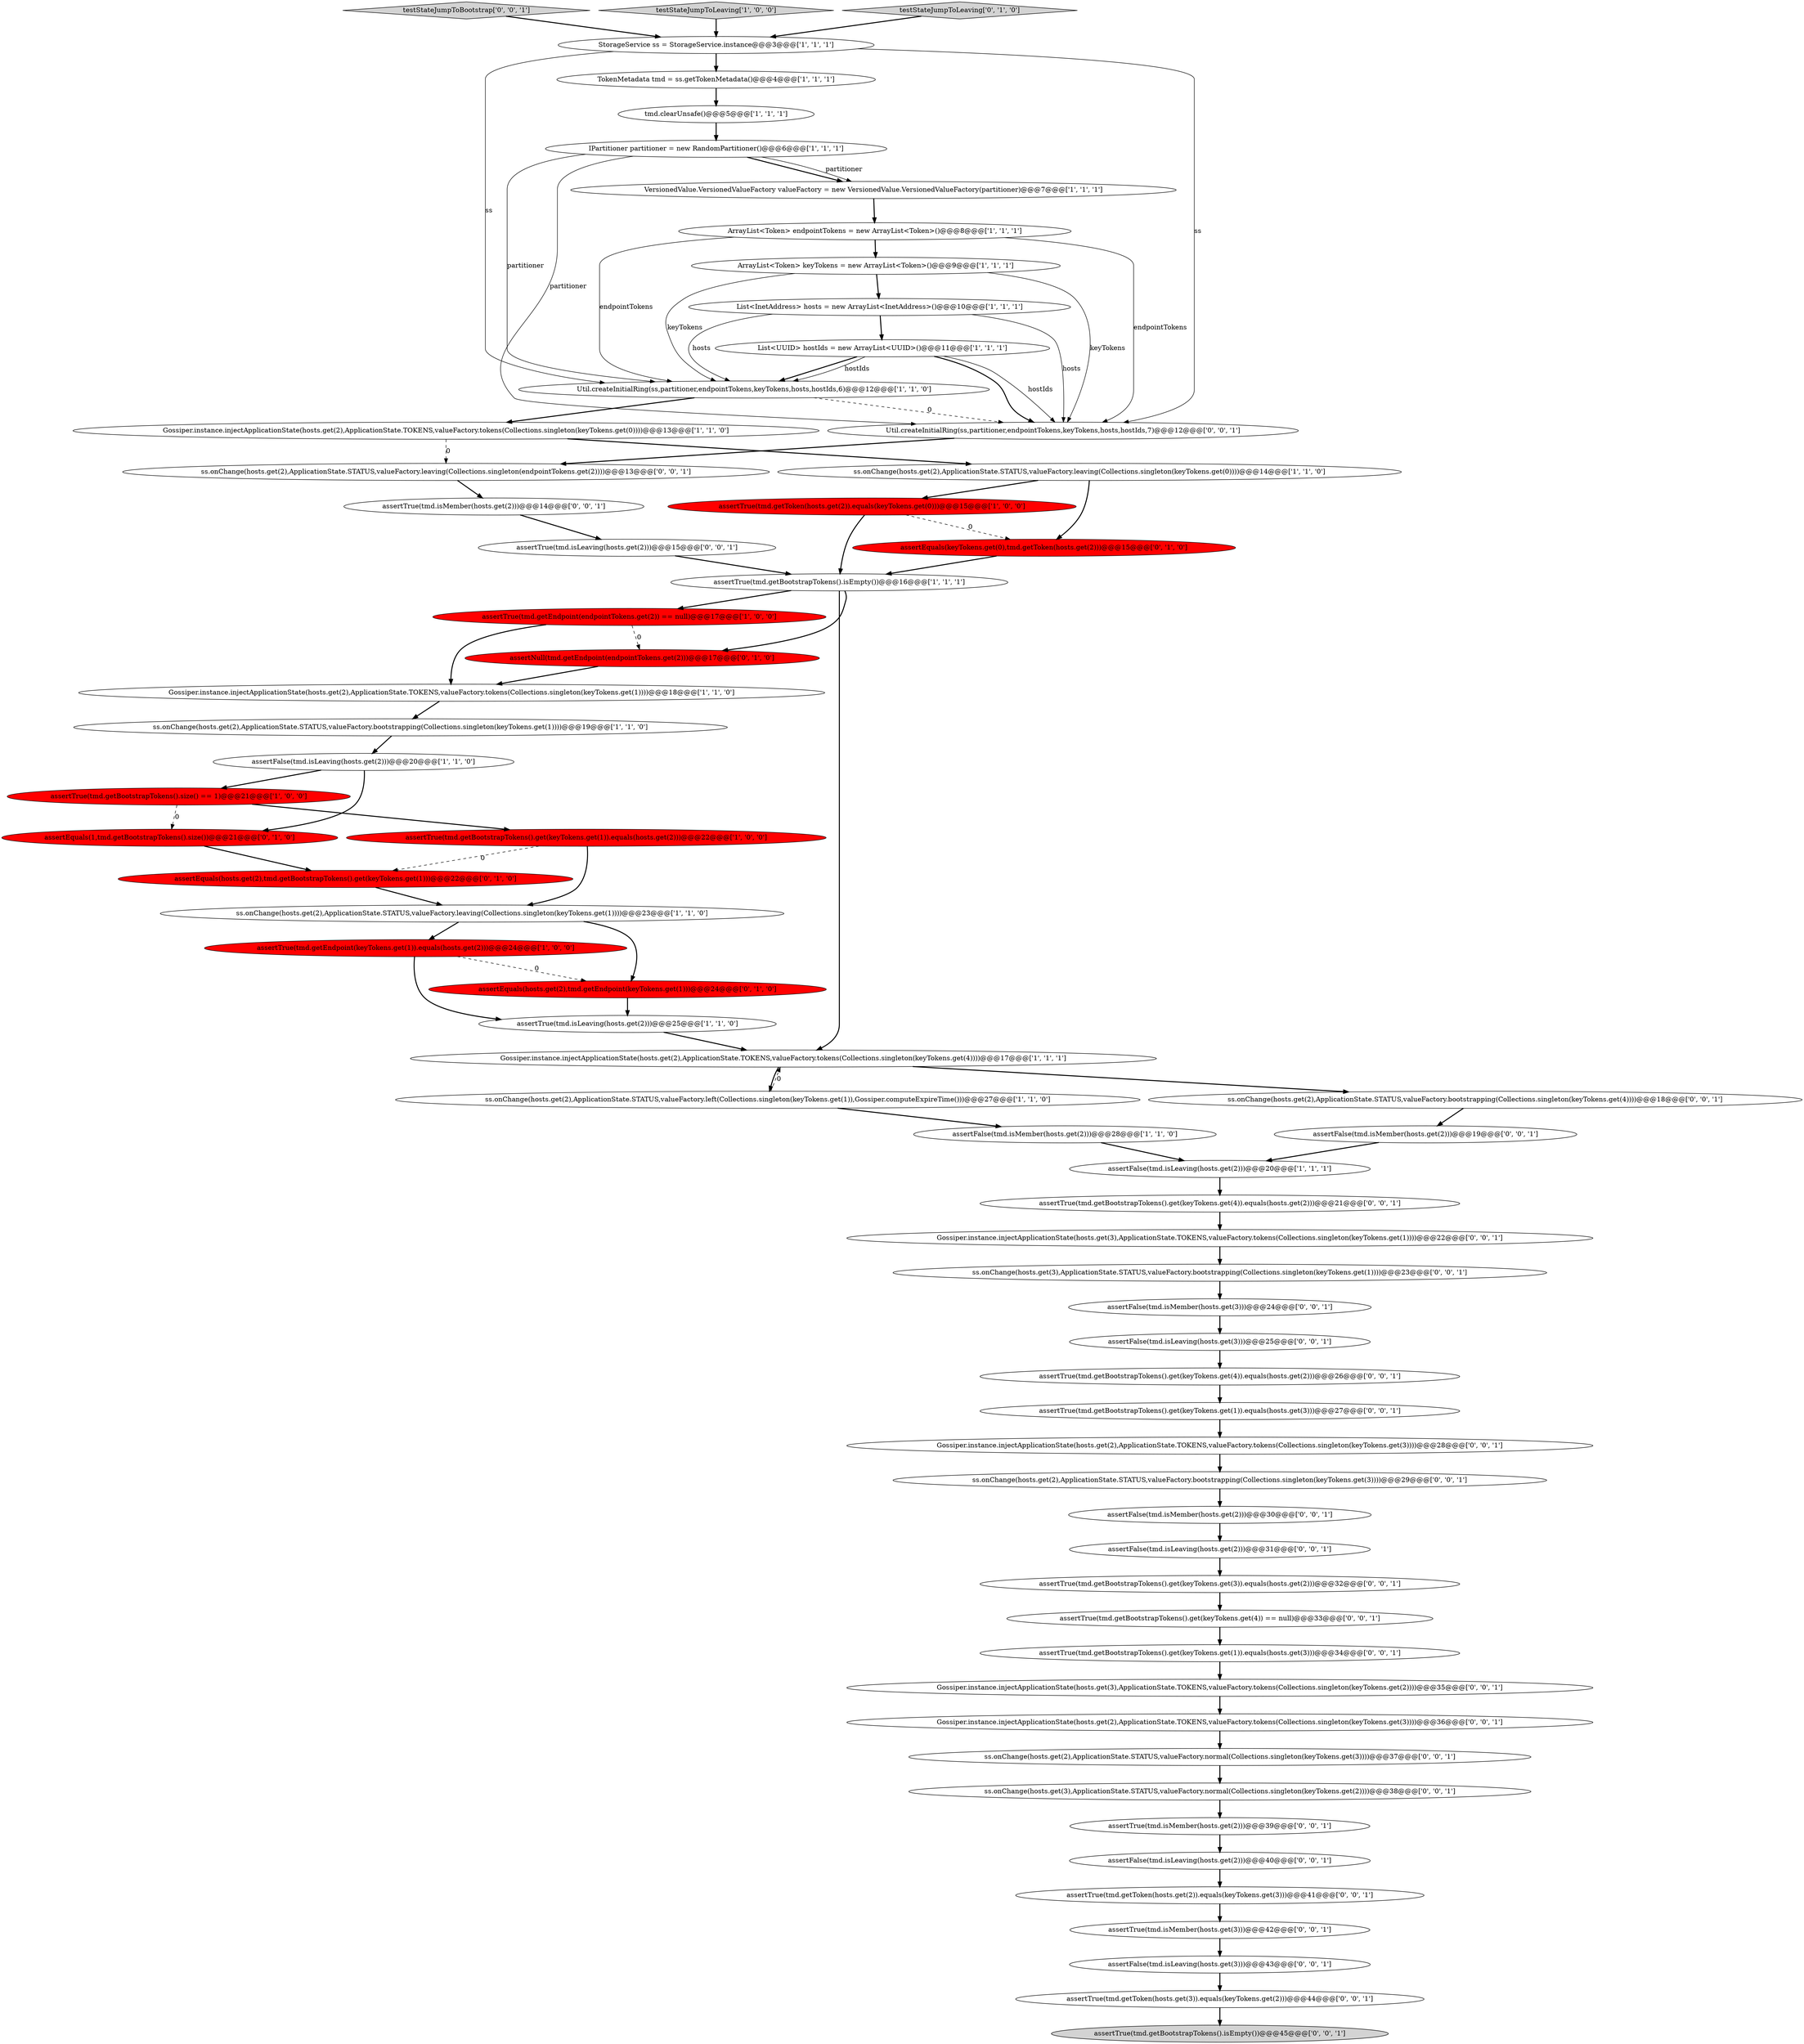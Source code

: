digraph {
8 [style = filled, label = "assertTrue(tmd.getBootstrapTokens().isEmpty())@@@16@@@['1', '1', '1']", fillcolor = white, shape = ellipse image = "AAA0AAABBB1BBB"];
22 [style = filled, label = "Gossiper.instance.injectApplicationState(hosts.get(2),ApplicationState.TOKENS,valueFactory.tokens(Collections.singleton(keyTokens.get(0))))@@@13@@@['1', '1', '0']", fillcolor = white, shape = ellipse image = "AAA0AAABBB1BBB"];
30 [style = filled, label = "assertEquals(hosts.get(2),tmd.getBootstrapTokens().get(keyTokens.get(1)))@@@22@@@['0', '1', '0']", fillcolor = red, shape = ellipse image = "AAA1AAABBB2BBB"];
1 [style = filled, label = "assertTrue(tmd.getBootstrapTokens().size() == 1)@@@21@@@['1', '0', '0']", fillcolor = red, shape = ellipse image = "AAA1AAABBB1BBB"];
43 [style = filled, label = "assertTrue(tmd.isMember(hosts.get(2)))@@@14@@@['0', '0', '1']", fillcolor = white, shape = ellipse image = "AAA0AAABBB3BBB"];
29 [style = filled, label = "assertEquals(1,tmd.getBootstrapTokens().size())@@@21@@@['0', '1', '0']", fillcolor = red, shape = ellipse image = "AAA1AAABBB2BBB"];
65 [style = filled, label = "assertTrue(tmd.getBootstrapTokens().get(keyTokens.get(4)).equals(hosts.get(2)))@@@21@@@['0', '0', '1']", fillcolor = white, shape = ellipse image = "AAA0AAABBB3BBB"];
0 [style = filled, label = "Util.createInitialRing(ss,partitioner,endpointTokens,keyTokens,hosts,hostIds,6)@@@12@@@['1', '1', '0']", fillcolor = white, shape = ellipse image = "AAA0AAABBB1BBB"];
52 [style = filled, label = "testStateJumpToBootstrap['0', '0', '1']", fillcolor = lightgray, shape = diamond image = "AAA0AAABBB3BBB"];
61 [style = filled, label = "Gossiper.instance.injectApplicationState(hosts.get(2),ApplicationState.TOKENS,valueFactory.tokens(Collections.singleton(keyTokens.get(3))))@@@28@@@['0', '0', '1']", fillcolor = white, shape = ellipse image = "AAA0AAABBB3BBB"];
4 [style = filled, label = "ss.onChange(hosts.get(2),ApplicationState.STATUS,valueFactory.left(Collections.singleton(keyTokens.get(1)),Gossiper.computeExpireTime()))@@@27@@@['1', '1', '0']", fillcolor = white, shape = ellipse image = "AAA0AAABBB1BBB"];
27 [style = filled, label = "ArrayList<Token> keyTokens = new ArrayList<Token>()@@@9@@@['1', '1', '1']", fillcolor = white, shape = ellipse image = "AAA0AAABBB1BBB"];
64 [style = filled, label = "assertTrue(tmd.getBootstrapTokens().get(keyTokens.get(4)).equals(hosts.get(2)))@@@26@@@['0', '0', '1']", fillcolor = white, shape = ellipse image = "AAA0AAABBB3BBB"];
3 [style = filled, label = "assertTrue(tmd.isLeaving(hosts.get(2)))@@@25@@@['1', '1', '0']", fillcolor = white, shape = ellipse image = "AAA0AAABBB1BBB"];
58 [style = filled, label = "assertTrue(tmd.getToken(hosts.get(3)).equals(keyTokens.get(2)))@@@44@@@['0', '0', '1']", fillcolor = white, shape = ellipse image = "AAA0AAABBB3BBB"];
44 [style = filled, label = "Gossiper.instance.injectApplicationState(hosts.get(2),ApplicationState.TOKENS,valueFactory.tokens(Collections.singleton(keyTokens.get(3))))@@@36@@@['0', '0', '1']", fillcolor = white, shape = ellipse image = "AAA0AAABBB3BBB"];
5 [style = filled, label = "List<UUID> hostIds = new ArrayList<UUID>()@@@11@@@['1', '1', '1']", fillcolor = white, shape = ellipse image = "AAA0AAABBB1BBB"];
12 [style = filled, label = "assertTrue(tmd.getEndpoint(endpointTokens.get(2)) == null)@@@17@@@['1', '0', '0']", fillcolor = red, shape = ellipse image = "AAA1AAABBB1BBB"];
56 [style = filled, label = "assertTrue(tmd.isLeaving(hosts.get(2)))@@@15@@@['0', '0', '1']", fillcolor = white, shape = ellipse image = "AAA0AAABBB3BBB"];
40 [style = filled, label = "ss.onChange(hosts.get(2),ApplicationState.STATUS,valueFactory.leaving(Collections.singleton(endpointTokens.get(2))))@@@13@@@['0', '0', '1']", fillcolor = white, shape = ellipse image = "AAA0AAABBB3BBB"];
42 [style = filled, label = "assertTrue(tmd.isMember(hosts.get(3)))@@@42@@@['0', '0', '1']", fillcolor = white, shape = ellipse image = "AAA0AAABBB3BBB"];
38 [style = filled, label = "Gossiper.instance.injectApplicationState(hosts.get(3),ApplicationState.TOKENS,valueFactory.tokens(Collections.singleton(keyTokens.get(2))))@@@35@@@['0', '0', '1']", fillcolor = white, shape = ellipse image = "AAA0AAABBB3BBB"];
50 [style = filled, label = "assertTrue(tmd.getBootstrapTokens().get(keyTokens.get(4)) == null)@@@33@@@['0', '0', '1']", fillcolor = white, shape = ellipse image = "AAA0AAABBB3BBB"];
19 [style = filled, label = "TokenMetadata tmd = ss.getTokenMetadata()@@@4@@@['1', '1', '1']", fillcolor = white, shape = ellipse image = "AAA0AAABBB1BBB"];
24 [style = filled, label = "ss.onChange(hosts.get(2),ApplicationState.STATUS,valueFactory.leaving(Collections.singleton(keyTokens.get(1))))@@@23@@@['1', '1', '0']", fillcolor = white, shape = ellipse image = "AAA0AAABBB1BBB"];
63 [style = filled, label = "assertFalse(tmd.isLeaving(hosts.get(3)))@@@25@@@['0', '0', '1']", fillcolor = white, shape = ellipse image = "AAA0AAABBB3BBB"];
25 [style = filled, label = "IPartitioner partitioner = new RandomPartitioner()@@@6@@@['1', '1', '1']", fillcolor = white, shape = ellipse image = "AAA0AAABBB1BBB"];
15 [style = filled, label = "assertTrue(tmd.getToken(hosts.get(2)).equals(keyTokens.get(0)))@@@15@@@['1', '0', '0']", fillcolor = red, shape = ellipse image = "AAA1AAABBB1BBB"];
37 [style = filled, label = "assertFalse(tmd.isMember(hosts.get(2)))@@@30@@@['0', '0', '1']", fillcolor = white, shape = ellipse image = "AAA0AAABBB3BBB"];
55 [style = filled, label = "assertFalse(tmd.isLeaving(hosts.get(3)))@@@43@@@['0', '0', '1']", fillcolor = white, shape = ellipse image = "AAA0AAABBB3BBB"];
47 [style = filled, label = "assertTrue(tmd.isMember(hosts.get(2)))@@@39@@@['0', '0', '1']", fillcolor = white, shape = ellipse image = "AAA0AAABBB3BBB"];
57 [style = filled, label = "Gossiper.instance.injectApplicationState(hosts.get(3),ApplicationState.TOKENS,valueFactory.tokens(Collections.singleton(keyTokens.get(1))))@@@22@@@['0', '0', '1']", fillcolor = white, shape = ellipse image = "AAA0AAABBB3BBB"];
21 [style = filled, label = "ss.onChange(hosts.get(2),ApplicationState.STATUS,valueFactory.bootstrapping(Collections.singleton(keyTokens.get(1))))@@@19@@@['1', '1', '0']", fillcolor = white, shape = ellipse image = "AAA0AAABBB1BBB"];
39 [style = filled, label = "assertTrue(tmd.getBootstrapTokens().get(keyTokens.get(1)).equals(hosts.get(3)))@@@27@@@['0', '0', '1']", fillcolor = white, shape = ellipse image = "AAA0AAABBB3BBB"];
16 [style = filled, label = "List<InetAddress> hosts = new ArrayList<InetAddress>()@@@10@@@['1', '1', '1']", fillcolor = white, shape = ellipse image = "AAA0AAABBB1BBB"];
18 [style = filled, label = "tmd.clearUnsafe()@@@5@@@['1', '1', '1']", fillcolor = white, shape = ellipse image = "AAA0AAABBB1BBB"];
45 [style = filled, label = "assertFalse(tmd.isMember(hosts.get(2)))@@@19@@@['0', '0', '1']", fillcolor = white, shape = ellipse image = "AAA0AAABBB3BBB"];
49 [style = filled, label = "ss.onChange(hosts.get(2),ApplicationState.STATUS,valueFactory.normal(Collections.singleton(keyTokens.get(3))))@@@37@@@['0', '0', '1']", fillcolor = white, shape = ellipse image = "AAA0AAABBB3BBB"];
9 [style = filled, label = "Gossiper.instance.injectApplicationState(hosts.get(2),ApplicationState.TOKENS,valueFactory.tokens(Collections.singleton(keyTokens.get(1))))@@@18@@@['1', '1', '0']", fillcolor = white, shape = ellipse image = "AAA0AAABBB1BBB"];
14 [style = filled, label = "assertFalse(tmd.isMember(hosts.get(2)))@@@28@@@['1', '1', '0']", fillcolor = white, shape = ellipse image = "AAA0AAABBB1BBB"];
32 [style = filled, label = "assertEquals(keyTokens.get(0),tmd.getToken(hosts.get(2)))@@@15@@@['0', '1', '0']", fillcolor = red, shape = ellipse image = "AAA1AAABBB2BBB"];
20 [style = filled, label = "ArrayList<Token> endpointTokens = new ArrayList<Token>()@@@8@@@['1', '1', '1']", fillcolor = white, shape = ellipse image = "AAA0AAABBB1BBB"];
2 [style = filled, label = "assertFalse(tmd.isLeaving(hosts.get(2)))@@@20@@@['1', '1', '0']", fillcolor = white, shape = ellipse image = "AAA0AAABBB1BBB"];
34 [style = filled, label = "Util.createInitialRing(ss,partitioner,endpointTokens,keyTokens,hosts,hostIds,7)@@@12@@@['0', '0', '1']", fillcolor = white, shape = ellipse image = "AAA0AAABBB3BBB"];
26 [style = filled, label = "ss.onChange(hosts.get(2),ApplicationState.STATUS,valueFactory.leaving(Collections.singleton(keyTokens.get(0))))@@@14@@@['1', '1', '0']", fillcolor = white, shape = ellipse image = "AAA0AAABBB1BBB"];
11 [style = filled, label = "Gossiper.instance.injectApplicationState(hosts.get(2),ApplicationState.TOKENS,valueFactory.tokens(Collections.singleton(keyTokens.get(4))))@@@17@@@['1', '1', '1']", fillcolor = white, shape = ellipse image = "AAA0AAABBB1BBB"];
28 [style = filled, label = "assertNull(tmd.getEndpoint(endpointTokens.get(2)))@@@17@@@['0', '1', '0']", fillcolor = red, shape = ellipse image = "AAA1AAABBB2BBB"];
13 [style = filled, label = "StorageService ss = StorageService.instance@@@3@@@['1', '1', '1']", fillcolor = white, shape = ellipse image = "AAA0AAABBB1BBB"];
35 [style = filled, label = "assertTrue(tmd.getToken(hosts.get(2)).equals(keyTokens.get(3)))@@@41@@@['0', '0', '1']", fillcolor = white, shape = ellipse image = "AAA0AAABBB3BBB"];
46 [style = filled, label = "ss.onChange(hosts.get(2),ApplicationState.STATUS,valueFactory.bootstrapping(Collections.singleton(keyTokens.get(3))))@@@29@@@['0', '0', '1']", fillcolor = white, shape = ellipse image = "AAA0AAABBB3BBB"];
59 [style = filled, label = "ss.onChange(hosts.get(2),ApplicationState.STATUS,valueFactory.bootstrapping(Collections.singleton(keyTokens.get(4))))@@@18@@@['0', '0', '1']", fillcolor = white, shape = ellipse image = "AAA0AAABBB3BBB"];
60 [style = filled, label = "ss.onChange(hosts.get(3),ApplicationState.STATUS,valueFactory.bootstrapping(Collections.singleton(keyTokens.get(1))))@@@23@@@['0', '0', '1']", fillcolor = white, shape = ellipse image = "AAA0AAABBB3BBB"];
36 [style = filled, label = "assertTrue(tmd.getBootstrapTokens().isEmpty())@@@45@@@['0', '0', '1']", fillcolor = lightgray, shape = ellipse image = "AAA0AAABBB3BBB"];
23 [style = filled, label = "testStateJumpToLeaving['1', '0', '0']", fillcolor = lightgray, shape = diamond image = "AAA0AAABBB1BBB"];
51 [style = filled, label = "assertTrue(tmd.getBootstrapTokens().get(keyTokens.get(3)).equals(hosts.get(2)))@@@32@@@['0', '0', '1']", fillcolor = white, shape = ellipse image = "AAA0AAABBB3BBB"];
54 [style = filled, label = "assertFalse(tmd.isMember(hosts.get(3)))@@@24@@@['0', '0', '1']", fillcolor = white, shape = ellipse image = "AAA0AAABBB3BBB"];
31 [style = filled, label = "testStateJumpToLeaving['0', '1', '0']", fillcolor = lightgray, shape = diamond image = "AAA0AAABBB2BBB"];
6 [style = filled, label = "assertTrue(tmd.getBootstrapTokens().get(keyTokens.get(1)).equals(hosts.get(2)))@@@22@@@['1', '0', '0']", fillcolor = red, shape = ellipse image = "AAA1AAABBB1BBB"];
48 [style = filled, label = "assertFalse(tmd.isLeaving(hosts.get(2)))@@@40@@@['0', '0', '1']", fillcolor = white, shape = ellipse image = "AAA0AAABBB3BBB"];
7 [style = filled, label = "assertFalse(tmd.isLeaving(hosts.get(2)))@@@20@@@['1', '1', '1']", fillcolor = white, shape = ellipse image = "AAA0AAABBB1BBB"];
41 [style = filled, label = "assertTrue(tmd.getBootstrapTokens().get(keyTokens.get(1)).equals(hosts.get(3)))@@@34@@@['0', '0', '1']", fillcolor = white, shape = ellipse image = "AAA0AAABBB3BBB"];
53 [style = filled, label = "assertFalse(tmd.isLeaving(hosts.get(2)))@@@31@@@['0', '0', '1']", fillcolor = white, shape = ellipse image = "AAA0AAABBB3BBB"];
17 [style = filled, label = "assertTrue(tmd.getEndpoint(keyTokens.get(1)).equals(hosts.get(2)))@@@24@@@['1', '0', '0']", fillcolor = red, shape = ellipse image = "AAA1AAABBB1BBB"];
33 [style = filled, label = "assertEquals(hosts.get(2),tmd.getEndpoint(keyTokens.get(1)))@@@24@@@['0', '1', '0']", fillcolor = red, shape = ellipse image = "AAA1AAABBB2BBB"];
62 [style = filled, label = "ss.onChange(hosts.get(3),ApplicationState.STATUS,valueFactory.normal(Collections.singleton(keyTokens.get(2))))@@@38@@@['0', '0', '1']", fillcolor = white, shape = ellipse image = "AAA0AAABBB3BBB"];
10 [style = filled, label = "VersionedValue.VersionedValueFactory valueFactory = new VersionedValue.VersionedValueFactory(partitioner)@@@7@@@['1', '1', '1']", fillcolor = white, shape = ellipse image = "AAA0AAABBB1BBB"];
38->44 [style = bold, label=""];
29->30 [style = bold, label=""];
54->63 [style = bold, label=""];
65->57 [style = bold, label=""];
39->61 [style = bold, label=""];
13->0 [style = solid, label="ss"];
28->9 [style = bold, label=""];
48->35 [style = bold, label=""];
61->46 [style = bold, label=""];
52->13 [style = bold, label=""];
12->9 [style = bold, label=""];
45->7 [style = bold, label=""];
21->2 [style = bold, label=""];
20->27 [style = bold, label=""];
14->7 [style = bold, label=""];
5->34 [style = bold, label=""];
37->53 [style = bold, label=""];
51->50 [style = bold, label=""];
5->0 [style = bold, label=""];
23->13 [style = bold, label=""];
25->0 [style = solid, label="partitioner"];
56->8 [style = bold, label=""];
24->17 [style = bold, label=""];
26->15 [style = bold, label=""];
9->21 [style = bold, label=""];
0->34 [style = dashed, label="0"];
25->10 [style = bold, label=""];
8->11 [style = bold, label=""];
8->28 [style = bold, label=""];
27->34 [style = solid, label="keyTokens"];
19->18 [style = bold, label=""];
26->32 [style = bold, label=""];
33->3 [style = bold, label=""];
47->48 [style = bold, label=""];
3->11 [style = bold, label=""];
57->60 [style = bold, label=""];
44->49 [style = bold, label=""];
27->16 [style = bold, label=""];
49->62 [style = bold, label=""];
46->37 [style = bold, label=""];
16->34 [style = solid, label="hosts"];
5->0 [style = solid, label="hostIds"];
18->25 [style = bold, label=""];
41->38 [style = bold, label=""];
50->41 [style = bold, label=""];
20->34 [style = solid, label="endpointTokens"];
22->26 [style = bold, label=""];
60->54 [style = bold, label=""];
11->59 [style = bold, label=""];
30->24 [style = bold, label=""];
4->14 [style = bold, label=""];
34->40 [style = bold, label=""];
35->42 [style = bold, label=""];
2->1 [style = bold, label=""];
59->45 [style = bold, label=""];
31->13 [style = bold, label=""];
25->34 [style = solid, label="partitioner"];
11->4 [style = bold, label=""];
15->32 [style = dashed, label="0"];
6->24 [style = bold, label=""];
17->33 [style = dashed, label="0"];
42->55 [style = bold, label=""];
24->33 [style = bold, label=""];
13->19 [style = bold, label=""];
32->8 [style = bold, label=""];
1->6 [style = bold, label=""];
20->0 [style = solid, label="endpointTokens"];
17->3 [style = bold, label=""];
16->5 [style = bold, label=""];
62->47 [style = bold, label=""];
40->43 [style = bold, label=""];
15->8 [style = bold, label=""];
8->12 [style = bold, label=""];
25->10 [style = solid, label="partitioner"];
5->34 [style = solid, label="hostIds"];
58->36 [style = bold, label=""];
27->0 [style = solid, label="keyTokens"];
10->20 [style = bold, label=""];
53->51 [style = bold, label=""];
22->40 [style = dashed, label="0"];
63->64 [style = bold, label=""];
1->29 [style = dashed, label="0"];
16->0 [style = solid, label="hosts"];
64->39 [style = bold, label=""];
13->34 [style = solid, label="ss"];
7->65 [style = bold, label=""];
12->28 [style = dashed, label="0"];
0->22 [style = bold, label=""];
6->30 [style = dashed, label="0"];
4->11 [style = dashed, label="0"];
2->29 [style = bold, label=""];
55->58 [style = bold, label=""];
43->56 [style = bold, label=""];
}
